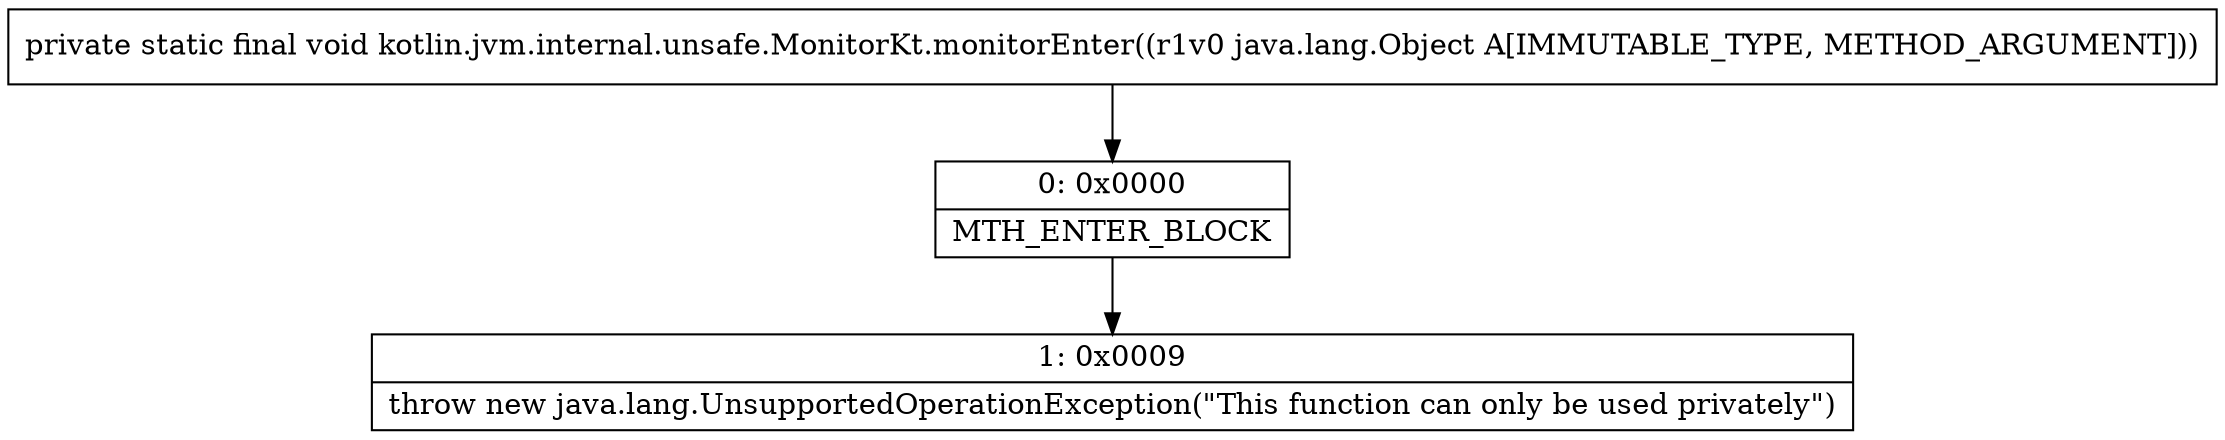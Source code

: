 digraph "CFG forkotlin.jvm.internal.unsafe.MonitorKt.monitorEnter(Ljava\/lang\/Object;)V" {
Node_0 [shape=record,label="{0\:\ 0x0000|MTH_ENTER_BLOCK\l}"];
Node_1 [shape=record,label="{1\:\ 0x0009|throw new java.lang.UnsupportedOperationException(\"This function can only be used privately\")\l}"];
MethodNode[shape=record,label="{private static final void kotlin.jvm.internal.unsafe.MonitorKt.monitorEnter((r1v0 java.lang.Object A[IMMUTABLE_TYPE, METHOD_ARGUMENT])) }"];
MethodNode -> Node_0;
Node_0 -> Node_1;
}

